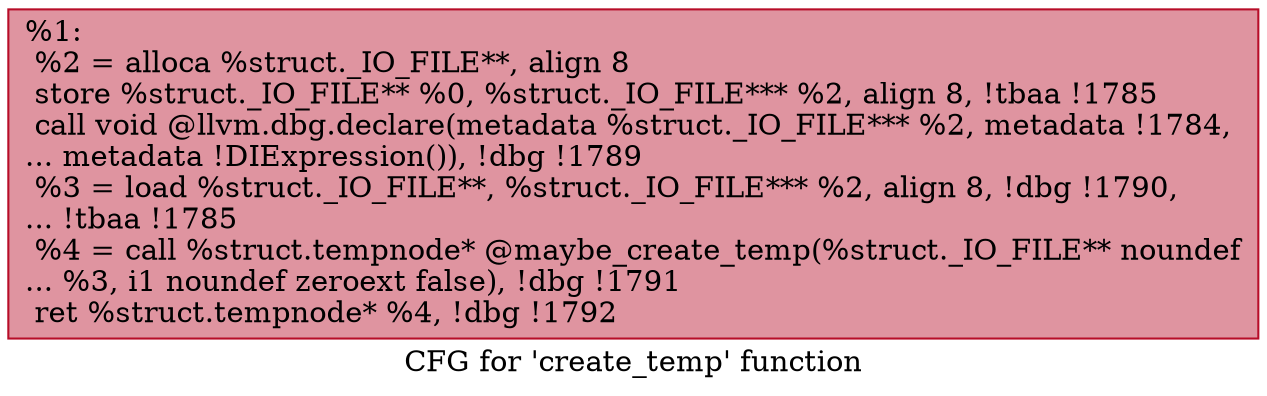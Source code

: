 digraph "CFG for 'create_temp' function" {
	label="CFG for 'create_temp' function";

	Node0x23f4c30 [shape=record,color="#b70d28ff", style=filled, fillcolor="#b70d2870",label="{%1:\l  %2 = alloca %struct._IO_FILE**, align 8\l  store %struct._IO_FILE** %0, %struct._IO_FILE*** %2, align 8, !tbaa !1785\l  call void @llvm.dbg.declare(metadata %struct._IO_FILE*** %2, metadata !1784,\l... metadata !DIExpression()), !dbg !1789\l  %3 = load %struct._IO_FILE**, %struct._IO_FILE*** %2, align 8, !dbg !1790,\l... !tbaa !1785\l  %4 = call %struct.tempnode* @maybe_create_temp(%struct._IO_FILE** noundef\l... %3, i1 noundef zeroext false), !dbg !1791\l  ret %struct.tempnode* %4, !dbg !1792\l}"];
}

